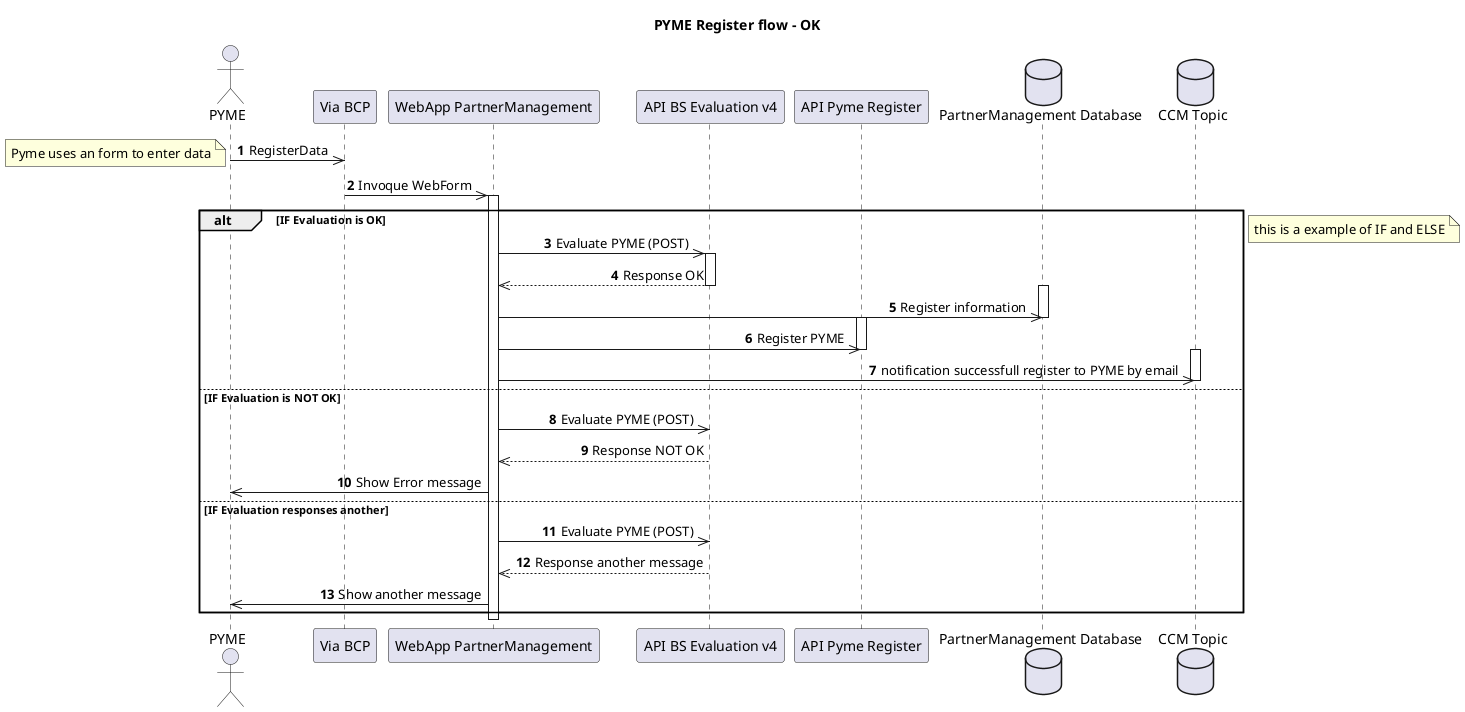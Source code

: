 @startuml EjemploPo
skinparam sequenceMessageAlign right

actor "PYME" as Pyme 
participant "Via BCP" as ViaBCP
participant "WebApp PartnerManagement" as WebAppPM
participant "API BS Evaluation v4" as APIBSEvaluationv4
participant "API Pyme Register" as APIPymeRegister
database "PartnerManagement Database" as BDPartnerManagement 
database "CCM Topic" as CcmTopic

title PYME Register flow - OK 
autonumber
Pyme ->> ViaBCP: RegisterData
note left: Pyme uses an form to enter data
ViaBCP ->> WebAppPM : Invoque WebForm 
activate WebAppPM
alt IF Evaluation is OK
    WebAppPM ->> APIBSEvaluationv4 : Evaluate PYME (POST)
    activate APIBSEvaluationv4
    APIBSEvaluationv4 -->> WebAppPM: Response OK
    deactivate APIBSEvaluationv4    
    activate BDPartnerManagement
    WebAppPM ->> BDPartnerManagement: Register information 
    deactivate BDPartnerManagement  
    activate APIPymeRegister
    WebAppPM ->> APIPymeRegister: Register PYME 
    deactivate APIPymeRegister
    activate CcmTopic
    WebAppPM ->>  CcmTopic: notification successfull register to PYME by email 
    deactivate CcmTopic
else IF Evaluation is NOT OK
    WebAppPM ->> APIBSEvaluationv4 : Evaluate PYME (POST)
    APIBSEvaluationv4 -->> WebAppPM: Response NOT OK
    WebAppPM  ->> Pyme : Show Error message
     
else IF Evaluation responses another 
    WebAppPM ->> APIBSEvaluationv4 : Evaluate PYME (POST)
    APIBSEvaluationv4 -->> WebAppPM: Response another message
    WebAppPM  ->> Pyme : Show another message

end
note left: this is a example of IF and ELSE

deactivate WebAppPM








